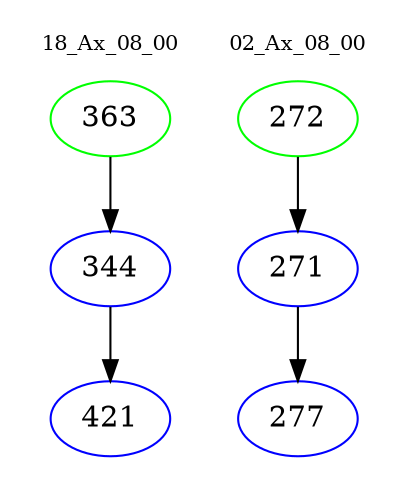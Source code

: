 digraph{
subgraph cluster_0 {
color = white
label = "18_Ax_08_00";
fontsize=10;
T0_363 [label="363", color="green"]
T0_363 -> T0_344 [color="black"]
T0_344 [label="344", color="blue"]
T0_344 -> T0_421 [color="black"]
T0_421 [label="421", color="blue"]
}
subgraph cluster_1 {
color = white
label = "02_Ax_08_00";
fontsize=10;
T1_272 [label="272", color="green"]
T1_272 -> T1_271 [color="black"]
T1_271 [label="271", color="blue"]
T1_271 -> T1_277 [color="black"]
T1_277 [label="277", color="blue"]
}
}
